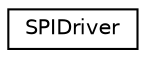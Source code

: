 digraph "类继承关系图"
{
  edge [fontname="Helvetica",fontsize="10",labelfontname="Helvetica",labelfontsize="10"];
  node [fontname="Helvetica",fontsize="10",shape=record];
  rankdir="LR";
  Node0 [label="SPIDriver",height=0.2,width=0.4,color="black", fillcolor="white", style="filled",URL="$db/ddd/class_s_p_i_driver.html"];
}
